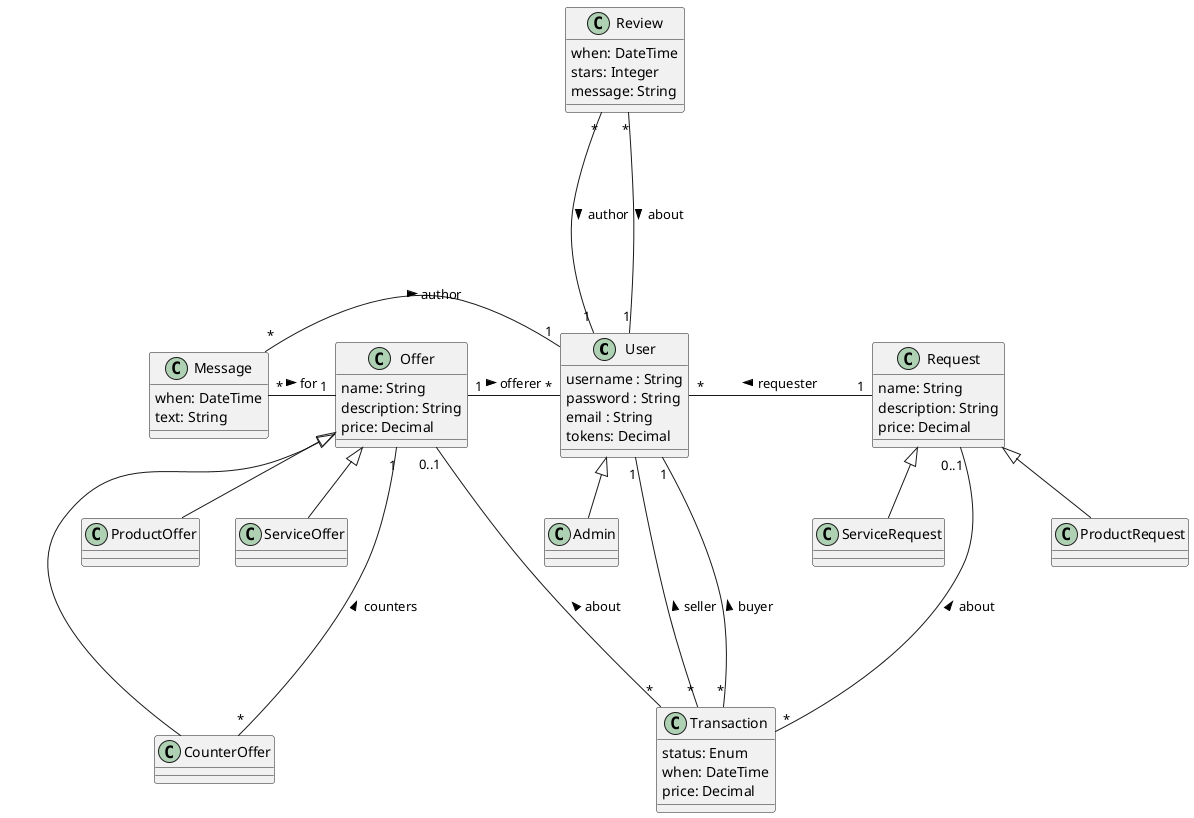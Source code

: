 @startuml

class User {
  username : String
  password : String
  email : String
  tokens: Decimal
}
User "1" --left-- "*" Message : author <
User "1" --down-- "*" Transaction : seller <
User "1" --down-- "*" Transaction : buyer <

class Offer {
    name: String
    description: String
    price: Decimal
}
Offer "0..1" --right-- "*" Transaction : about <
Offer "1" --right-- "*" User : offerer >

class CounterOffer extends Offer
CounterOffer "*" ---- "1" Offer : counters >

class ProductOffer extends Offer {}
class ServiceOffer extends Offer {}

class Request {
    name: String
    description: String
    price: Decimal
}
Request "0..1" --down-- "*" Transaction : about <
Request "1" --left-- "*" User : requester >

class ProductRequest extends Request {}
class ServiceRequest extends Request {}

class Transaction {
    status: Enum
    when: DateTime
    price: Decimal
}

class Admin extends User {}

class Message {
  when: DateTime
  text: String
}
Message "*" --right-- "1" Offer : for >

class Review {
    when: DateTime
    stars: Integer
    message: String
}
Review "*" --down-- "1" User : author >
Review "*" --down-- "1" User : about >


@enduml
